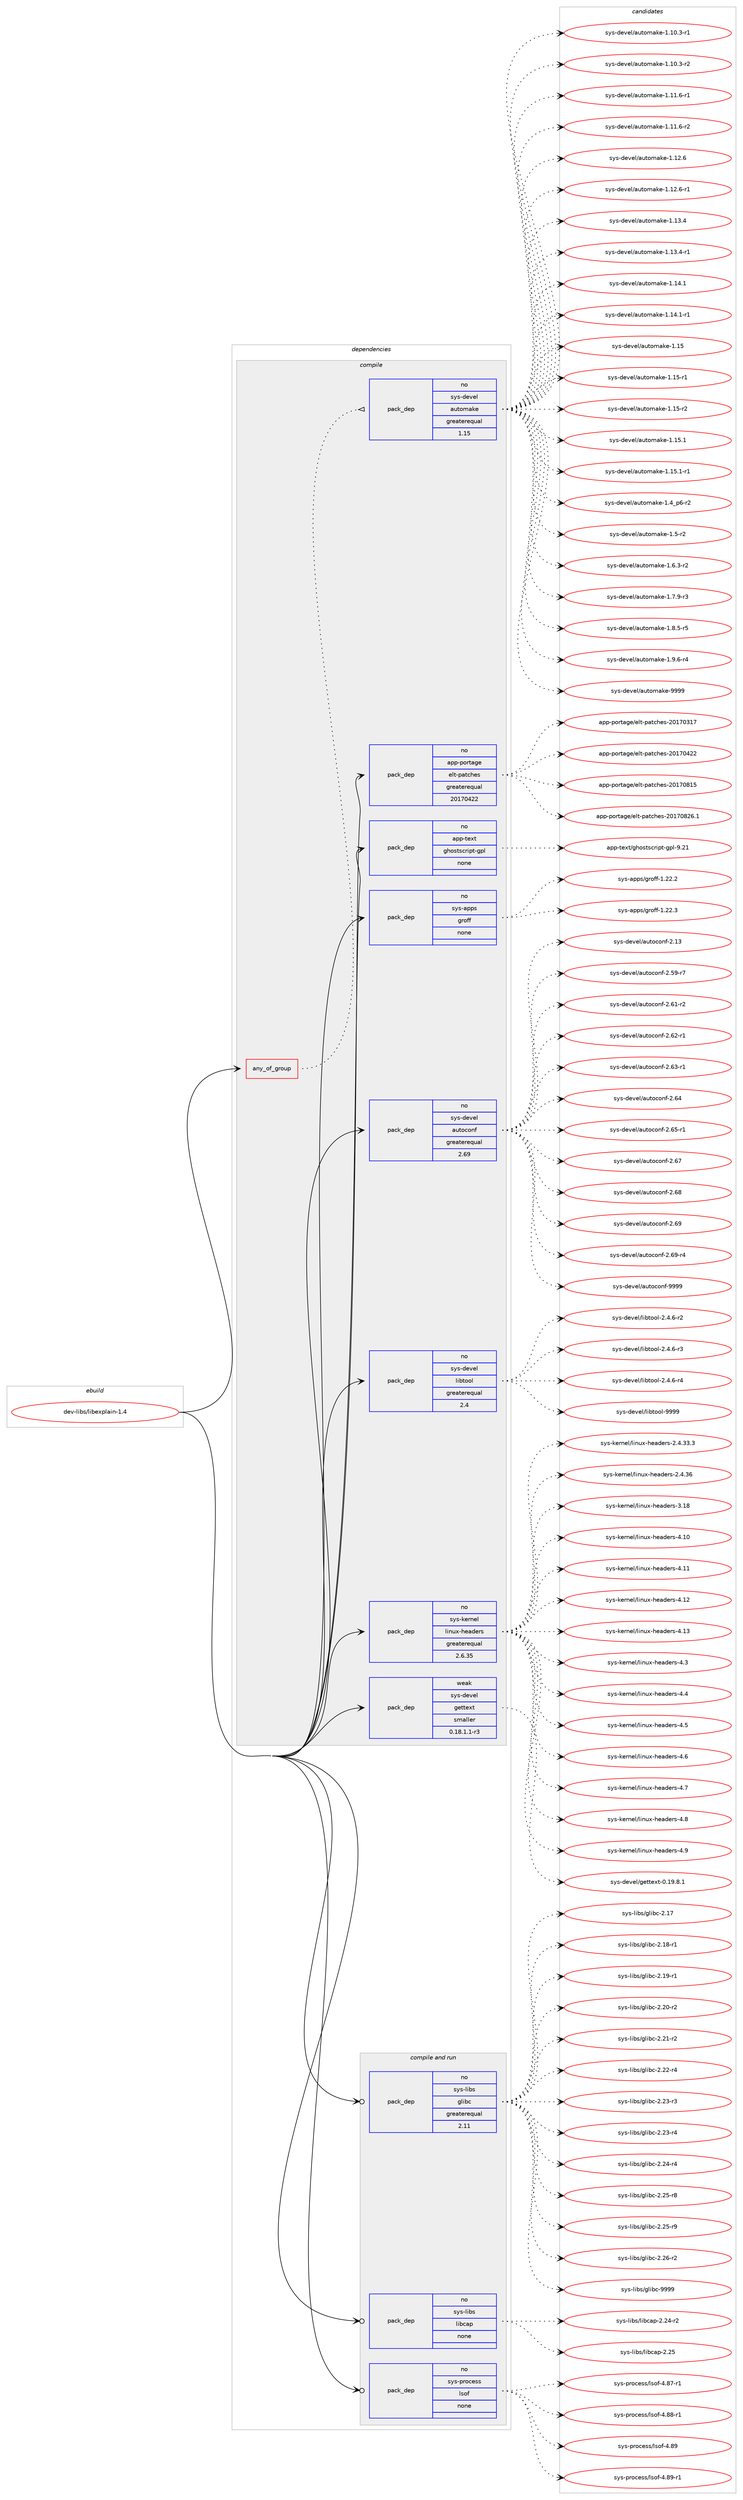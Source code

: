 digraph prolog {

# *************
# Graph options
# *************

newrank=true;
concentrate=true;
compound=true;
graph [rankdir=LR,fontname=Helvetica,fontsize=10,ranksep=1.5];#, ranksep=2.5, nodesep=0.2];
edge  [arrowhead=vee];
node  [fontname=Helvetica,fontsize=10];

# **********
# The ebuild
# **********

subgraph cluster_leftcol {
color=gray;
rank=same;
label=<<i>ebuild</i>>;
id [label="dev-libs/libexplain-1.4", color=red, width=4, href="../dev-libs/libexplain-1.4.svg"];
}

# ****************
# The dependencies
# ****************

subgraph cluster_midcol {
color=gray;
label=<<i>dependencies</i>>;
subgraph cluster_compile {
fillcolor="#eeeeee";
style=filled;
label=<<i>compile</i>>;
subgraph any3350 {
dependency114823 [label=<<TABLE BORDER="0" CELLBORDER="1" CELLSPACING="0" CELLPADDING="4"><TR><TD CELLPADDING="10">any_of_group</TD></TR></TABLE>>, shape=none, color=red];subgraph pack86605 {
dependency114824 [label=<<TABLE BORDER="0" CELLBORDER="1" CELLSPACING="0" CELLPADDING="4" WIDTH="220"><TR><TD ROWSPAN="6" CELLPADDING="30">pack_dep</TD></TR><TR><TD WIDTH="110">no</TD></TR><TR><TD>sys-devel</TD></TR><TR><TD>automake</TD></TR><TR><TD>greaterequal</TD></TR><TR><TD>1.15</TD></TR></TABLE>>, shape=none, color=blue];
}
dependency114823:e -> dependency114824:w [weight=20,style="dotted",arrowhead="oinv"];
}
id:e -> dependency114823:w [weight=20,style="solid",arrowhead="vee"];
subgraph pack86606 {
dependency114825 [label=<<TABLE BORDER="0" CELLBORDER="1" CELLSPACING="0" CELLPADDING="4" WIDTH="220"><TR><TD ROWSPAN="6" CELLPADDING="30">pack_dep</TD></TR><TR><TD WIDTH="110">no</TD></TR><TR><TD>app-portage</TD></TR><TR><TD>elt-patches</TD></TR><TR><TD>greaterequal</TD></TR><TR><TD>20170422</TD></TR></TABLE>>, shape=none, color=blue];
}
id:e -> dependency114825:w [weight=20,style="solid",arrowhead="vee"];
subgraph pack86607 {
dependency114826 [label=<<TABLE BORDER="0" CELLBORDER="1" CELLSPACING="0" CELLPADDING="4" WIDTH="220"><TR><TD ROWSPAN="6" CELLPADDING="30">pack_dep</TD></TR><TR><TD WIDTH="110">no</TD></TR><TR><TD>app-text</TD></TR><TR><TD>ghostscript-gpl</TD></TR><TR><TD>none</TD></TR><TR><TD></TD></TR></TABLE>>, shape=none, color=blue];
}
id:e -> dependency114826:w [weight=20,style="solid",arrowhead="vee"];
subgraph pack86608 {
dependency114827 [label=<<TABLE BORDER="0" CELLBORDER="1" CELLSPACING="0" CELLPADDING="4" WIDTH="220"><TR><TD ROWSPAN="6" CELLPADDING="30">pack_dep</TD></TR><TR><TD WIDTH="110">no</TD></TR><TR><TD>sys-apps</TD></TR><TR><TD>groff</TD></TR><TR><TD>none</TD></TR><TR><TD></TD></TR></TABLE>>, shape=none, color=blue];
}
id:e -> dependency114827:w [weight=20,style="solid",arrowhead="vee"];
subgraph pack86609 {
dependency114828 [label=<<TABLE BORDER="0" CELLBORDER="1" CELLSPACING="0" CELLPADDING="4" WIDTH="220"><TR><TD ROWSPAN="6" CELLPADDING="30">pack_dep</TD></TR><TR><TD WIDTH="110">no</TD></TR><TR><TD>sys-devel</TD></TR><TR><TD>autoconf</TD></TR><TR><TD>greaterequal</TD></TR><TR><TD>2.69</TD></TR></TABLE>>, shape=none, color=blue];
}
id:e -> dependency114828:w [weight=20,style="solid",arrowhead="vee"];
subgraph pack86610 {
dependency114829 [label=<<TABLE BORDER="0" CELLBORDER="1" CELLSPACING="0" CELLPADDING="4" WIDTH="220"><TR><TD ROWSPAN="6" CELLPADDING="30">pack_dep</TD></TR><TR><TD WIDTH="110">no</TD></TR><TR><TD>sys-devel</TD></TR><TR><TD>libtool</TD></TR><TR><TD>greaterequal</TD></TR><TR><TD>2.4</TD></TR></TABLE>>, shape=none, color=blue];
}
id:e -> dependency114829:w [weight=20,style="solid",arrowhead="vee"];
subgraph pack86611 {
dependency114830 [label=<<TABLE BORDER="0" CELLBORDER="1" CELLSPACING="0" CELLPADDING="4" WIDTH="220"><TR><TD ROWSPAN="6" CELLPADDING="30">pack_dep</TD></TR><TR><TD WIDTH="110">no</TD></TR><TR><TD>sys-kernel</TD></TR><TR><TD>linux-headers</TD></TR><TR><TD>greaterequal</TD></TR><TR><TD>2.6.35</TD></TR></TABLE>>, shape=none, color=blue];
}
id:e -> dependency114830:w [weight=20,style="solid",arrowhead="vee"];
subgraph pack86612 {
dependency114831 [label=<<TABLE BORDER="0" CELLBORDER="1" CELLSPACING="0" CELLPADDING="4" WIDTH="220"><TR><TD ROWSPAN="6" CELLPADDING="30">pack_dep</TD></TR><TR><TD WIDTH="110">weak</TD></TR><TR><TD>sys-devel</TD></TR><TR><TD>gettext</TD></TR><TR><TD>smaller</TD></TR><TR><TD>0.18.1.1-r3</TD></TR></TABLE>>, shape=none, color=blue];
}
id:e -> dependency114831:w [weight=20,style="solid",arrowhead="vee"];
}
subgraph cluster_compileandrun {
fillcolor="#eeeeee";
style=filled;
label=<<i>compile and run</i>>;
subgraph pack86613 {
dependency114832 [label=<<TABLE BORDER="0" CELLBORDER="1" CELLSPACING="0" CELLPADDING="4" WIDTH="220"><TR><TD ROWSPAN="6" CELLPADDING="30">pack_dep</TD></TR><TR><TD WIDTH="110">no</TD></TR><TR><TD>sys-libs</TD></TR><TR><TD>glibc</TD></TR><TR><TD>greaterequal</TD></TR><TR><TD>2.11</TD></TR></TABLE>>, shape=none, color=blue];
}
id:e -> dependency114832:w [weight=20,style="solid",arrowhead="odotvee"];
subgraph pack86614 {
dependency114833 [label=<<TABLE BORDER="0" CELLBORDER="1" CELLSPACING="0" CELLPADDING="4" WIDTH="220"><TR><TD ROWSPAN="6" CELLPADDING="30">pack_dep</TD></TR><TR><TD WIDTH="110">no</TD></TR><TR><TD>sys-libs</TD></TR><TR><TD>libcap</TD></TR><TR><TD>none</TD></TR><TR><TD></TD></TR></TABLE>>, shape=none, color=blue];
}
id:e -> dependency114833:w [weight=20,style="solid",arrowhead="odotvee"];
subgraph pack86615 {
dependency114834 [label=<<TABLE BORDER="0" CELLBORDER="1" CELLSPACING="0" CELLPADDING="4" WIDTH="220"><TR><TD ROWSPAN="6" CELLPADDING="30">pack_dep</TD></TR><TR><TD WIDTH="110">no</TD></TR><TR><TD>sys-process</TD></TR><TR><TD>lsof</TD></TR><TR><TD>none</TD></TR><TR><TD></TD></TR></TABLE>>, shape=none, color=blue];
}
id:e -> dependency114834:w [weight=20,style="solid",arrowhead="odotvee"];
}
subgraph cluster_run {
fillcolor="#eeeeee";
style=filled;
label=<<i>run</i>>;
}
}

# **************
# The candidates
# **************

subgraph cluster_choices {
rank=same;
color=gray;
label=<<i>candidates</i>>;

subgraph choice86605 {
color=black;
nodesep=1;
choice11512111545100101118101108479711711611110997107101454946494846514511449 [label="sys-devel/automake-1.10.3-r1", color=red, width=4,href="../sys-devel/automake-1.10.3-r1.svg"];
choice11512111545100101118101108479711711611110997107101454946494846514511450 [label="sys-devel/automake-1.10.3-r2", color=red, width=4,href="../sys-devel/automake-1.10.3-r2.svg"];
choice11512111545100101118101108479711711611110997107101454946494946544511449 [label="sys-devel/automake-1.11.6-r1", color=red, width=4,href="../sys-devel/automake-1.11.6-r1.svg"];
choice11512111545100101118101108479711711611110997107101454946494946544511450 [label="sys-devel/automake-1.11.6-r2", color=red, width=4,href="../sys-devel/automake-1.11.6-r2.svg"];
choice1151211154510010111810110847971171161111099710710145494649504654 [label="sys-devel/automake-1.12.6", color=red, width=4,href="../sys-devel/automake-1.12.6.svg"];
choice11512111545100101118101108479711711611110997107101454946495046544511449 [label="sys-devel/automake-1.12.6-r1", color=red, width=4,href="../sys-devel/automake-1.12.6-r1.svg"];
choice1151211154510010111810110847971171161111099710710145494649514652 [label="sys-devel/automake-1.13.4", color=red, width=4,href="../sys-devel/automake-1.13.4.svg"];
choice11512111545100101118101108479711711611110997107101454946495146524511449 [label="sys-devel/automake-1.13.4-r1", color=red, width=4,href="../sys-devel/automake-1.13.4-r1.svg"];
choice1151211154510010111810110847971171161111099710710145494649524649 [label="sys-devel/automake-1.14.1", color=red, width=4,href="../sys-devel/automake-1.14.1.svg"];
choice11512111545100101118101108479711711611110997107101454946495246494511449 [label="sys-devel/automake-1.14.1-r1", color=red, width=4,href="../sys-devel/automake-1.14.1-r1.svg"];
choice115121115451001011181011084797117116111109971071014549464953 [label="sys-devel/automake-1.15", color=red, width=4,href="../sys-devel/automake-1.15.svg"];
choice1151211154510010111810110847971171161111099710710145494649534511449 [label="sys-devel/automake-1.15-r1", color=red, width=4,href="../sys-devel/automake-1.15-r1.svg"];
choice1151211154510010111810110847971171161111099710710145494649534511450 [label="sys-devel/automake-1.15-r2", color=red, width=4,href="../sys-devel/automake-1.15-r2.svg"];
choice1151211154510010111810110847971171161111099710710145494649534649 [label="sys-devel/automake-1.15.1", color=red, width=4,href="../sys-devel/automake-1.15.1.svg"];
choice11512111545100101118101108479711711611110997107101454946495346494511449 [label="sys-devel/automake-1.15.1-r1", color=red, width=4,href="../sys-devel/automake-1.15.1-r1.svg"];
choice115121115451001011181011084797117116111109971071014549465295112544511450 [label="sys-devel/automake-1.4_p6-r2", color=red, width=4,href="../sys-devel/automake-1.4_p6-r2.svg"];
choice11512111545100101118101108479711711611110997107101454946534511450 [label="sys-devel/automake-1.5-r2", color=red, width=4,href="../sys-devel/automake-1.5-r2.svg"];
choice115121115451001011181011084797117116111109971071014549465446514511450 [label="sys-devel/automake-1.6.3-r2", color=red, width=4,href="../sys-devel/automake-1.6.3-r2.svg"];
choice115121115451001011181011084797117116111109971071014549465546574511451 [label="sys-devel/automake-1.7.9-r3", color=red, width=4,href="../sys-devel/automake-1.7.9-r3.svg"];
choice115121115451001011181011084797117116111109971071014549465646534511453 [label="sys-devel/automake-1.8.5-r5", color=red, width=4,href="../sys-devel/automake-1.8.5-r5.svg"];
choice115121115451001011181011084797117116111109971071014549465746544511452 [label="sys-devel/automake-1.9.6-r4", color=red, width=4,href="../sys-devel/automake-1.9.6-r4.svg"];
choice115121115451001011181011084797117116111109971071014557575757 [label="sys-devel/automake-9999", color=red, width=4,href="../sys-devel/automake-9999.svg"];
dependency114824:e -> choice11512111545100101118101108479711711611110997107101454946494846514511449:w [style=dotted,weight="100"];
dependency114824:e -> choice11512111545100101118101108479711711611110997107101454946494846514511450:w [style=dotted,weight="100"];
dependency114824:e -> choice11512111545100101118101108479711711611110997107101454946494946544511449:w [style=dotted,weight="100"];
dependency114824:e -> choice11512111545100101118101108479711711611110997107101454946494946544511450:w [style=dotted,weight="100"];
dependency114824:e -> choice1151211154510010111810110847971171161111099710710145494649504654:w [style=dotted,weight="100"];
dependency114824:e -> choice11512111545100101118101108479711711611110997107101454946495046544511449:w [style=dotted,weight="100"];
dependency114824:e -> choice1151211154510010111810110847971171161111099710710145494649514652:w [style=dotted,weight="100"];
dependency114824:e -> choice11512111545100101118101108479711711611110997107101454946495146524511449:w [style=dotted,weight="100"];
dependency114824:e -> choice1151211154510010111810110847971171161111099710710145494649524649:w [style=dotted,weight="100"];
dependency114824:e -> choice11512111545100101118101108479711711611110997107101454946495246494511449:w [style=dotted,weight="100"];
dependency114824:e -> choice115121115451001011181011084797117116111109971071014549464953:w [style=dotted,weight="100"];
dependency114824:e -> choice1151211154510010111810110847971171161111099710710145494649534511449:w [style=dotted,weight="100"];
dependency114824:e -> choice1151211154510010111810110847971171161111099710710145494649534511450:w [style=dotted,weight="100"];
dependency114824:e -> choice1151211154510010111810110847971171161111099710710145494649534649:w [style=dotted,weight="100"];
dependency114824:e -> choice11512111545100101118101108479711711611110997107101454946495346494511449:w [style=dotted,weight="100"];
dependency114824:e -> choice115121115451001011181011084797117116111109971071014549465295112544511450:w [style=dotted,weight="100"];
dependency114824:e -> choice11512111545100101118101108479711711611110997107101454946534511450:w [style=dotted,weight="100"];
dependency114824:e -> choice115121115451001011181011084797117116111109971071014549465446514511450:w [style=dotted,weight="100"];
dependency114824:e -> choice115121115451001011181011084797117116111109971071014549465546574511451:w [style=dotted,weight="100"];
dependency114824:e -> choice115121115451001011181011084797117116111109971071014549465646534511453:w [style=dotted,weight="100"];
dependency114824:e -> choice115121115451001011181011084797117116111109971071014549465746544511452:w [style=dotted,weight="100"];
dependency114824:e -> choice115121115451001011181011084797117116111109971071014557575757:w [style=dotted,weight="100"];
}
subgraph choice86606 {
color=black;
nodesep=1;
choice97112112451121111141169710310147101108116451129711699104101115455048495548514955 [label="app-portage/elt-patches-20170317", color=red, width=4,href="../app-portage/elt-patches-20170317.svg"];
choice97112112451121111141169710310147101108116451129711699104101115455048495548525050 [label="app-portage/elt-patches-20170422", color=red, width=4,href="../app-portage/elt-patches-20170422.svg"];
choice97112112451121111141169710310147101108116451129711699104101115455048495548564953 [label="app-portage/elt-patches-20170815", color=red, width=4,href="../app-portage/elt-patches-20170815.svg"];
choice971121124511211111411697103101471011081164511297116991041011154550484955485650544649 [label="app-portage/elt-patches-20170826.1", color=red, width=4,href="../app-portage/elt-patches-20170826.1.svg"];
dependency114825:e -> choice97112112451121111141169710310147101108116451129711699104101115455048495548514955:w [style=dotted,weight="100"];
dependency114825:e -> choice97112112451121111141169710310147101108116451129711699104101115455048495548525050:w [style=dotted,weight="100"];
dependency114825:e -> choice97112112451121111141169710310147101108116451129711699104101115455048495548564953:w [style=dotted,weight="100"];
dependency114825:e -> choice971121124511211111411697103101471011081164511297116991041011154550484955485650544649:w [style=dotted,weight="100"];
}
subgraph choice86607 {
color=black;
nodesep=1;
choice97112112451161011201164710310411111511611599114105112116451031121084557465049 [label="app-text/ghostscript-gpl-9.21", color=red, width=4,href="../app-text/ghostscript-gpl-9.21.svg"];
dependency114826:e -> choice97112112451161011201164710310411111511611599114105112116451031121084557465049:w [style=dotted,weight="100"];
}
subgraph choice86608 {
color=black;
nodesep=1;
choice11512111545971121121154710311411110210245494650504650 [label="sys-apps/groff-1.22.2", color=red, width=4,href="../sys-apps/groff-1.22.2.svg"];
choice11512111545971121121154710311411110210245494650504651 [label="sys-apps/groff-1.22.3", color=red, width=4,href="../sys-apps/groff-1.22.3.svg"];
dependency114827:e -> choice11512111545971121121154710311411110210245494650504650:w [style=dotted,weight="100"];
dependency114827:e -> choice11512111545971121121154710311411110210245494650504651:w [style=dotted,weight="100"];
}
subgraph choice86609 {
color=black;
nodesep=1;
choice115121115451001011181011084797117116111991111101024550464951 [label="sys-devel/autoconf-2.13", color=red, width=4,href="../sys-devel/autoconf-2.13.svg"];
choice1151211154510010111810110847971171161119911111010245504653574511455 [label="sys-devel/autoconf-2.59-r7", color=red, width=4,href="../sys-devel/autoconf-2.59-r7.svg"];
choice1151211154510010111810110847971171161119911111010245504654494511450 [label="sys-devel/autoconf-2.61-r2", color=red, width=4,href="../sys-devel/autoconf-2.61-r2.svg"];
choice1151211154510010111810110847971171161119911111010245504654504511449 [label="sys-devel/autoconf-2.62-r1", color=red, width=4,href="../sys-devel/autoconf-2.62-r1.svg"];
choice1151211154510010111810110847971171161119911111010245504654514511449 [label="sys-devel/autoconf-2.63-r1", color=red, width=4,href="../sys-devel/autoconf-2.63-r1.svg"];
choice115121115451001011181011084797117116111991111101024550465452 [label="sys-devel/autoconf-2.64", color=red, width=4,href="../sys-devel/autoconf-2.64.svg"];
choice1151211154510010111810110847971171161119911111010245504654534511449 [label="sys-devel/autoconf-2.65-r1", color=red, width=4,href="../sys-devel/autoconf-2.65-r1.svg"];
choice115121115451001011181011084797117116111991111101024550465455 [label="sys-devel/autoconf-2.67", color=red, width=4,href="../sys-devel/autoconf-2.67.svg"];
choice115121115451001011181011084797117116111991111101024550465456 [label="sys-devel/autoconf-2.68", color=red, width=4,href="../sys-devel/autoconf-2.68.svg"];
choice115121115451001011181011084797117116111991111101024550465457 [label="sys-devel/autoconf-2.69", color=red, width=4,href="../sys-devel/autoconf-2.69.svg"];
choice1151211154510010111810110847971171161119911111010245504654574511452 [label="sys-devel/autoconf-2.69-r4", color=red, width=4,href="../sys-devel/autoconf-2.69-r4.svg"];
choice115121115451001011181011084797117116111991111101024557575757 [label="sys-devel/autoconf-9999", color=red, width=4,href="../sys-devel/autoconf-9999.svg"];
dependency114828:e -> choice115121115451001011181011084797117116111991111101024550464951:w [style=dotted,weight="100"];
dependency114828:e -> choice1151211154510010111810110847971171161119911111010245504653574511455:w [style=dotted,weight="100"];
dependency114828:e -> choice1151211154510010111810110847971171161119911111010245504654494511450:w [style=dotted,weight="100"];
dependency114828:e -> choice1151211154510010111810110847971171161119911111010245504654504511449:w [style=dotted,weight="100"];
dependency114828:e -> choice1151211154510010111810110847971171161119911111010245504654514511449:w [style=dotted,weight="100"];
dependency114828:e -> choice115121115451001011181011084797117116111991111101024550465452:w [style=dotted,weight="100"];
dependency114828:e -> choice1151211154510010111810110847971171161119911111010245504654534511449:w [style=dotted,weight="100"];
dependency114828:e -> choice115121115451001011181011084797117116111991111101024550465455:w [style=dotted,weight="100"];
dependency114828:e -> choice115121115451001011181011084797117116111991111101024550465456:w [style=dotted,weight="100"];
dependency114828:e -> choice115121115451001011181011084797117116111991111101024550465457:w [style=dotted,weight="100"];
dependency114828:e -> choice1151211154510010111810110847971171161119911111010245504654574511452:w [style=dotted,weight="100"];
dependency114828:e -> choice115121115451001011181011084797117116111991111101024557575757:w [style=dotted,weight="100"];
}
subgraph choice86610 {
color=black;
nodesep=1;
choice1151211154510010111810110847108105981161111111084550465246544511450 [label="sys-devel/libtool-2.4.6-r2", color=red, width=4,href="../sys-devel/libtool-2.4.6-r2.svg"];
choice1151211154510010111810110847108105981161111111084550465246544511451 [label="sys-devel/libtool-2.4.6-r3", color=red, width=4,href="../sys-devel/libtool-2.4.6-r3.svg"];
choice1151211154510010111810110847108105981161111111084550465246544511452 [label="sys-devel/libtool-2.4.6-r4", color=red, width=4,href="../sys-devel/libtool-2.4.6-r4.svg"];
choice1151211154510010111810110847108105981161111111084557575757 [label="sys-devel/libtool-9999", color=red, width=4,href="../sys-devel/libtool-9999.svg"];
dependency114829:e -> choice1151211154510010111810110847108105981161111111084550465246544511450:w [style=dotted,weight="100"];
dependency114829:e -> choice1151211154510010111810110847108105981161111111084550465246544511451:w [style=dotted,weight="100"];
dependency114829:e -> choice1151211154510010111810110847108105981161111111084550465246544511452:w [style=dotted,weight="100"];
dependency114829:e -> choice1151211154510010111810110847108105981161111111084557575757:w [style=dotted,weight="100"];
}
subgraph choice86611 {
color=black;
nodesep=1;
choice11512111545107101114110101108471081051101171204510410197100101114115455046524651514651 [label="sys-kernel/linux-headers-2.4.33.3", color=red, width=4,href="../sys-kernel/linux-headers-2.4.33.3.svg"];
choice1151211154510710111411010110847108105110117120451041019710010111411545504652465154 [label="sys-kernel/linux-headers-2.4.36", color=red, width=4,href="../sys-kernel/linux-headers-2.4.36.svg"];
choice115121115451071011141101011084710810511011712045104101971001011141154551464956 [label="sys-kernel/linux-headers-3.18", color=red, width=4,href="../sys-kernel/linux-headers-3.18.svg"];
choice115121115451071011141101011084710810511011712045104101971001011141154552464948 [label="sys-kernel/linux-headers-4.10", color=red, width=4,href="../sys-kernel/linux-headers-4.10.svg"];
choice115121115451071011141101011084710810511011712045104101971001011141154552464949 [label="sys-kernel/linux-headers-4.11", color=red, width=4,href="../sys-kernel/linux-headers-4.11.svg"];
choice115121115451071011141101011084710810511011712045104101971001011141154552464950 [label="sys-kernel/linux-headers-4.12", color=red, width=4,href="../sys-kernel/linux-headers-4.12.svg"];
choice115121115451071011141101011084710810511011712045104101971001011141154552464951 [label="sys-kernel/linux-headers-4.13", color=red, width=4,href="../sys-kernel/linux-headers-4.13.svg"];
choice1151211154510710111411010110847108105110117120451041019710010111411545524651 [label="sys-kernel/linux-headers-4.3", color=red, width=4,href="../sys-kernel/linux-headers-4.3.svg"];
choice1151211154510710111411010110847108105110117120451041019710010111411545524652 [label="sys-kernel/linux-headers-4.4", color=red, width=4,href="../sys-kernel/linux-headers-4.4.svg"];
choice1151211154510710111411010110847108105110117120451041019710010111411545524653 [label="sys-kernel/linux-headers-4.5", color=red, width=4,href="../sys-kernel/linux-headers-4.5.svg"];
choice1151211154510710111411010110847108105110117120451041019710010111411545524654 [label="sys-kernel/linux-headers-4.6", color=red, width=4,href="../sys-kernel/linux-headers-4.6.svg"];
choice1151211154510710111411010110847108105110117120451041019710010111411545524655 [label="sys-kernel/linux-headers-4.7", color=red, width=4,href="../sys-kernel/linux-headers-4.7.svg"];
choice1151211154510710111411010110847108105110117120451041019710010111411545524656 [label="sys-kernel/linux-headers-4.8", color=red, width=4,href="../sys-kernel/linux-headers-4.8.svg"];
choice1151211154510710111411010110847108105110117120451041019710010111411545524657 [label="sys-kernel/linux-headers-4.9", color=red, width=4,href="../sys-kernel/linux-headers-4.9.svg"];
dependency114830:e -> choice11512111545107101114110101108471081051101171204510410197100101114115455046524651514651:w [style=dotted,weight="100"];
dependency114830:e -> choice1151211154510710111411010110847108105110117120451041019710010111411545504652465154:w [style=dotted,weight="100"];
dependency114830:e -> choice115121115451071011141101011084710810511011712045104101971001011141154551464956:w [style=dotted,weight="100"];
dependency114830:e -> choice115121115451071011141101011084710810511011712045104101971001011141154552464948:w [style=dotted,weight="100"];
dependency114830:e -> choice115121115451071011141101011084710810511011712045104101971001011141154552464949:w [style=dotted,weight="100"];
dependency114830:e -> choice115121115451071011141101011084710810511011712045104101971001011141154552464950:w [style=dotted,weight="100"];
dependency114830:e -> choice115121115451071011141101011084710810511011712045104101971001011141154552464951:w [style=dotted,weight="100"];
dependency114830:e -> choice1151211154510710111411010110847108105110117120451041019710010111411545524651:w [style=dotted,weight="100"];
dependency114830:e -> choice1151211154510710111411010110847108105110117120451041019710010111411545524652:w [style=dotted,weight="100"];
dependency114830:e -> choice1151211154510710111411010110847108105110117120451041019710010111411545524653:w [style=dotted,weight="100"];
dependency114830:e -> choice1151211154510710111411010110847108105110117120451041019710010111411545524654:w [style=dotted,weight="100"];
dependency114830:e -> choice1151211154510710111411010110847108105110117120451041019710010111411545524655:w [style=dotted,weight="100"];
dependency114830:e -> choice1151211154510710111411010110847108105110117120451041019710010111411545524656:w [style=dotted,weight="100"];
dependency114830:e -> choice1151211154510710111411010110847108105110117120451041019710010111411545524657:w [style=dotted,weight="100"];
}
subgraph choice86612 {
color=black;
nodesep=1;
choice1151211154510010111810110847103101116116101120116454846495746564649 [label="sys-devel/gettext-0.19.8.1", color=red, width=4,href="../sys-devel/gettext-0.19.8.1.svg"];
dependency114831:e -> choice1151211154510010111810110847103101116116101120116454846495746564649:w [style=dotted,weight="100"];
}
subgraph choice86613 {
color=black;
nodesep=1;
choice11512111545108105981154710310810598994550464955 [label="sys-libs/glibc-2.17", color=red, width=4,href="../sys-libs/glibc-2.17.svg"];
choice115121115451081059811547103108105989945504649564511449 [label="sys-libs/glibc-2.18-r1", color=red, width=4,href="../sys-libs/glibc-2.18-r1.svg"];
choice115121115451081059811547103108105989945504649574511449 [label="sys-libs/glibc-2.19-r1", color=red, width=4,href="../sys-libs/glibc-2.19-r1.svg"];
choice115121115451081059811547103108105989945504650484511450 [label="sys-libs/glibc-2.20-r2", color=red, width=4,href="../sys-libs/glibc-2.20-r2.svg"];
choice115121115451081059811547103108105989945504650494511450 [label="sys-libs/glibc-2.21-r2", color=red, width=4,href="../sys-libs/glibc-2.21-r2.svg"];
choice115121115451081059811547103108105989945504650504511452 [label="sys-libs/glibc-2.22-r4", color=red, width=4,href="../sys-libs/glibc-2.22-r4.svg"];
choice115121115451081059811547103108105989945504650514511451 [label="sys-libs/glibc-2.23-r3", color=red, width=4,href="../sys-libs/glibc-2.23-r3.svg"];
choice115121115451081059811547103108105989945504650514511452 [label="sys-libs/glibc-2.23-r4", color=red, width=4,href="../sys-libs/glibc-2.23-r4.svg"];
choice115121115451081059811547103108105989945504650524511452 [label="sys-libs/glibc-2.24-r4", color=red, width=4,href="../sys-libs/glibc-2.24-r4.svg"];
choice115121115451081059811547103108105989945504650534511456 [label="sys-libs/glibc-2.25-r8", color=red, width=4,href="../sys-libs/glibc-2.25-r8.svg"];
choice115121115451081059811547103108105989945504650534511457 [label="sys-libs/glibc-2.25-r9", color=red, width=4,href="../sys-libs/glibc-2.25-r9.svg"];
choice115121115451081059811547103108105989945504650544511450 [label="sys-libs/glibc-2.26-r2", color=red, width=4,href="../sys-libs/glibc-2.26-r2.svg"];
choice11512111545108105981154710310810598994557575757 [label="sys-libs/glibc-9999", color=red, width=4,href="../sys-libs/glibc-9999.svg"];
dependency114832:e -> choice11512111545108105981154710310810598994550464955:w [style=dotted,weight="100"];
dependency114832:e -> choice115121115451081059811547103108105989945504649564511449:w [style=dotted,weight="100"];
dependency114832:e -> choice115121115451081059811547103108105989945504649574511449:w [style=dotted,weight="100"];
dependency114832:e -> choice115121115451081059811547103108105989945504650484511450:w [style=dotted,weight="100"];
dependency114832:e -> choice115121115451081059811547103108105989945504650494511450:w [style=dotted,weight="100"];
dependency114832:e -> choice115121115451081059811547103108105989945504650504511452:w [style=dotted,weight="100"];
dependency114832:e -> choice115121115451081059811547103108105989945504650514511451:w [style=dotted,weight="100"];
dependency114832:e -> choice115121115451081059811547103108105989945504650514511452:w [style=dotted,weight="100"];
dependency114832:e -> choice115121115451081059811547103108105989945504650524511452:w [style=dotted,weight="100"];
dependency114832:e -> choice115121115451081059811547103108105989945504650534511456:w [style=dotted,weight="100"];
dependency114832:e -> choice115121115451081059811547103108105989945504650534511457:w [style=dotted,weight="100"];
dependency114832:e -> choice115121115451081059811547103108105989945504650544511450:w [style=dotted,weight="100"];
dependency114832:e -> choice11512111545108105981154710310810598994557575757:w [style=dotted,weight="100"];
}
subgraph choice86614 {
color=black;
nodesep=1;
choice11512111545108105981154710810598999711245504650524511450 [label="sys-libs/libcap-2.24-r2", color=red, width=4,href="../sys-libs/libcap-2.24-r2.svg"];
choice1151211154510810598115471081059899971124550465053 [label="sys-libs/libcap-2.25", color=red, width=4,href="../sys-libs/libcap-2.25.svg"];
dependency114833:e -> choice11512111545108105981154710810598999711245504650524511450:w [style=dotted,weight="100"];
dependency114833:e -> choice1151211154510810598115471081059899971124550465053:w [style=dotted,weight="100"];
}
subgraph choice86615 {
color=black;
nodesep=1;
choice11512111545112114111991011151154710811511110245524656554511449 [label="sys-process/lsof-4.87-r1", color=red, width=4,href="../sys-process/lsof-4.87-r1.svg"];
choice11512111545112114111991011151154710811511110245524656564511449 [label="sys-process/lsof-4.88-r1", color=red, width=4,href="../sys-process/lsof-4.88-r1.svg"];
choice1151211154511211411199101115115471081151111024552465657 [label="sys-process/lsof-4.89", color=red, width=4,href="../sys-process/lsof-4.89.svg"];
choice11512111545112114111991011151154710811511110245524656574511449 [label="sys-process/lsof-4.89-r1", color=red, width=4,href="../sys-process/lsof-4.89-r1.svg"];
dependency114834:e -> choice11512111545112114111991011151154710811511110245524656554511449:w [style=dotted,weight="100"];
dependency114834:e -> choice11512111545112114111991011151154710811511110245524656564511449:w [style=dotted,weight="100"];
dependency114834:e -> choice1151211154511211411199101115115471081151111024552465657:w [style=dotted,weight="100"];
dependency114834:e -> choice11512111545112114111991011151154710811511110245524656574511449:w [style=dotted,weight="100"];
}
}

}
